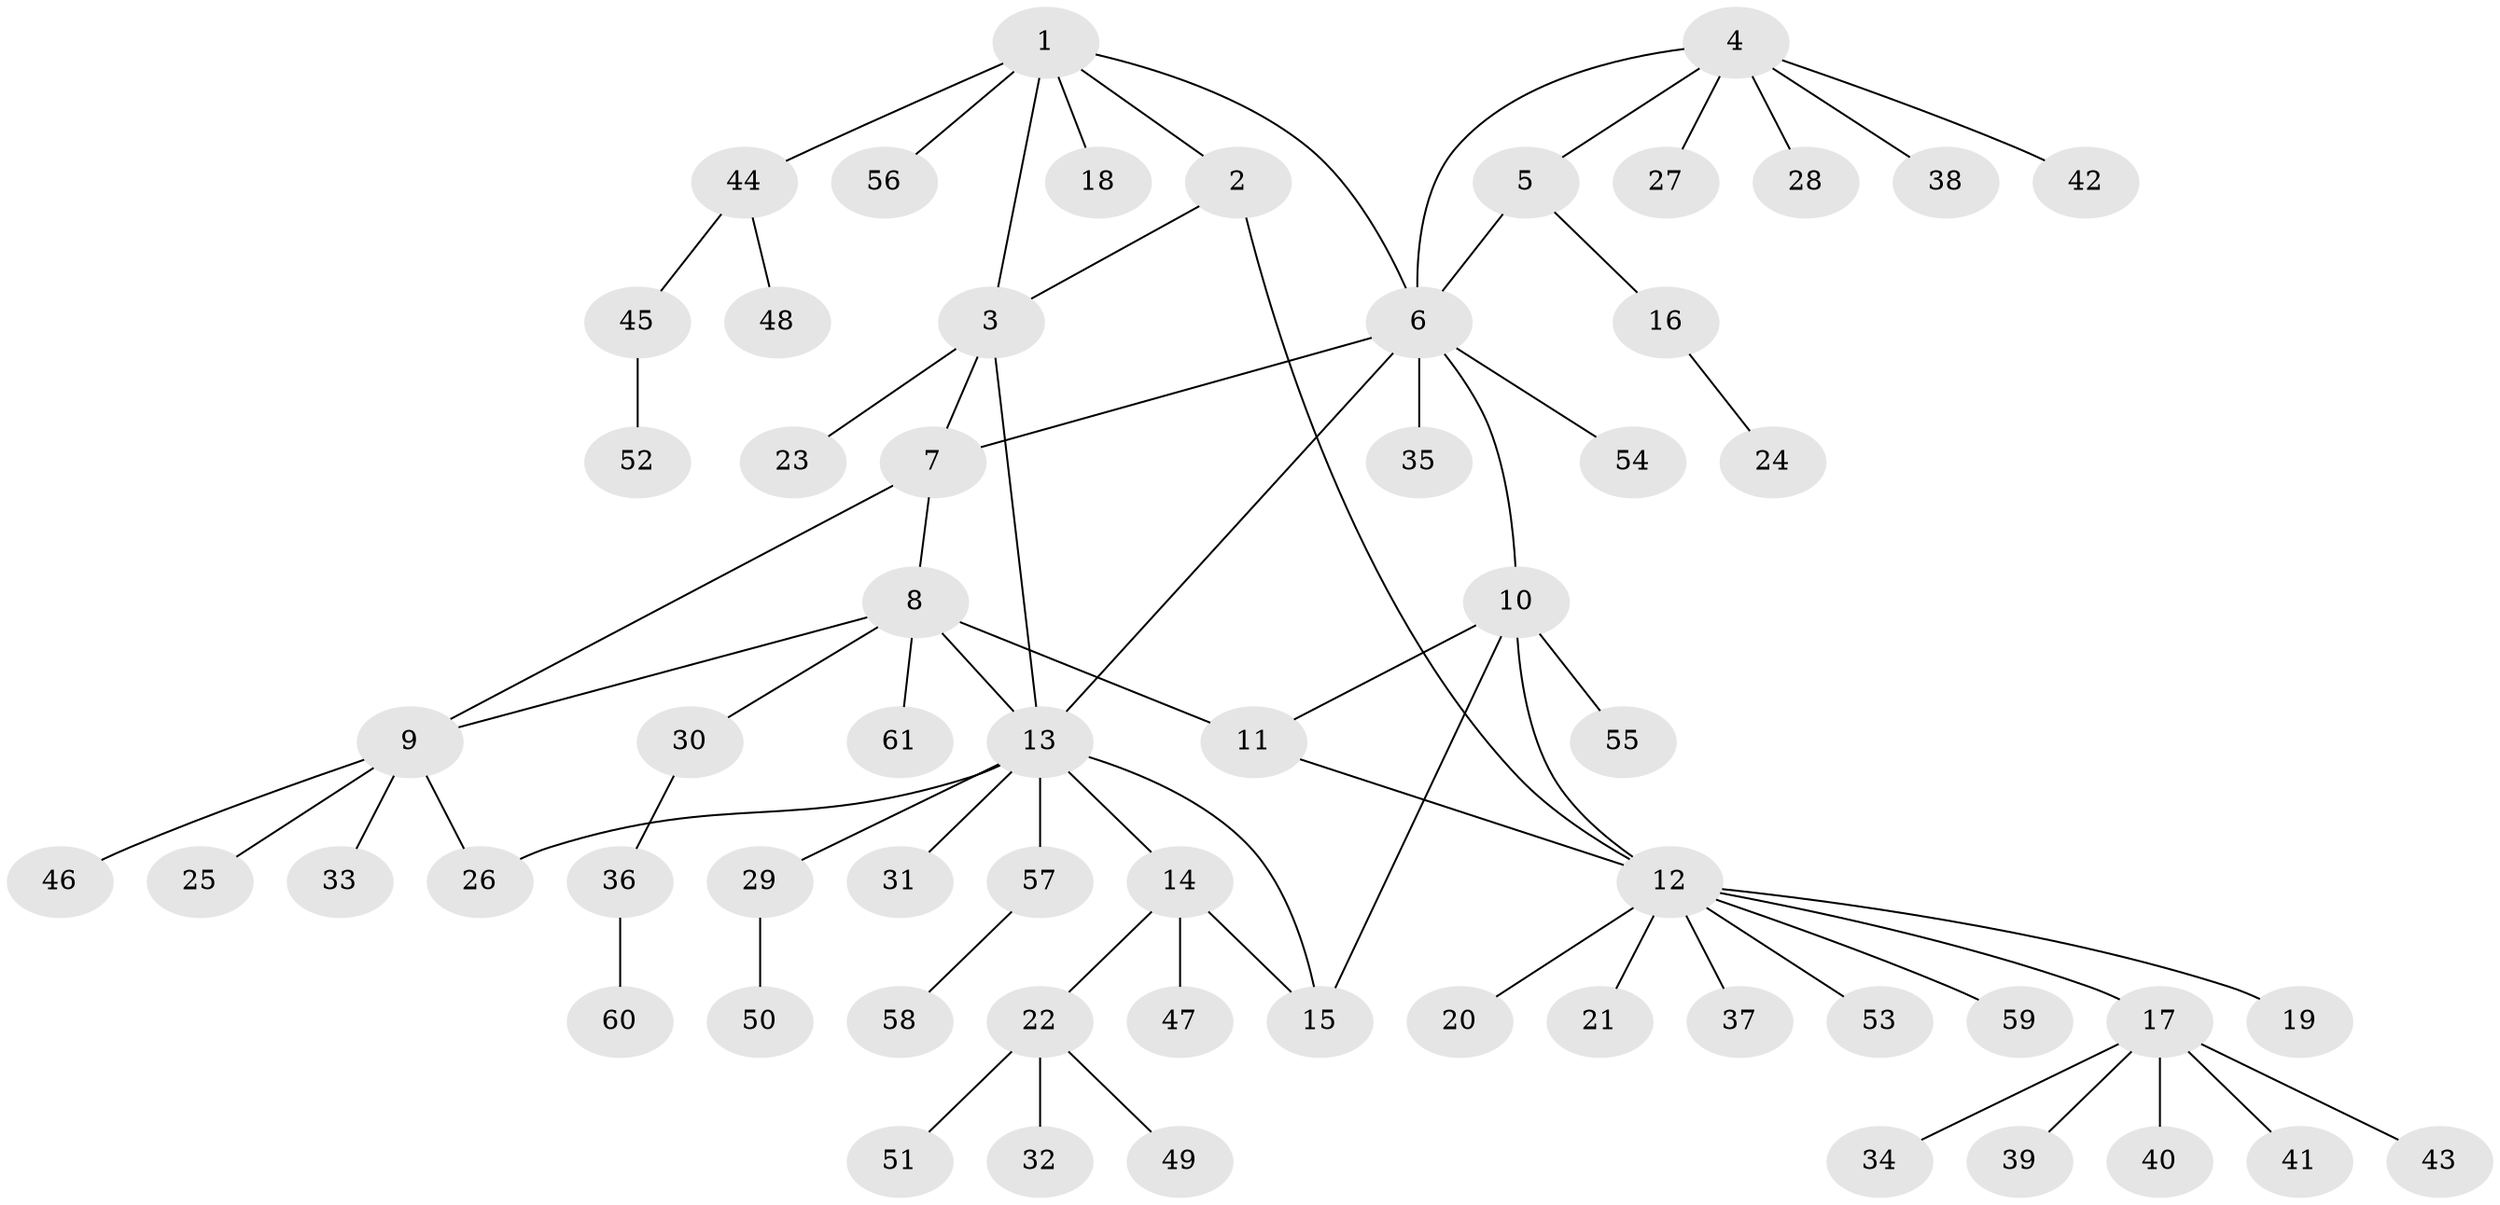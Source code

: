 // Generated by graph-tools (version 1.1) at 2025/50/03/09/25 03:50:29]
// undirected, 61 vertices, 72 edges
graph export_dot {
graph [start="1"]
  node [color=gray90,style=filled];
  1;
  2;
  3;
  4;
  5;
  6;
  7;
  8;
  9;
  10;
  11;
  12;
  13;
  14;
  15;
  16;
  17;
  18;
  19;
  20;
  21;
  22;
  23;
  24;
  25;
  26;
  27;
  28;
  29;
  30;
  31;
  32;
  33;
  34;
  35;
  36;
  37;
  38;
  39;
  40;
  41;
  42;
  43;
  44;
  45;
  46;
  47;
  48;
  49;
  50;
  51;
  52;
  53;
  54;
  55;
  56;
  57;
  58;
  59;
  60;
  61;
  1 -- 2;
  1 -- 3;
  1 -- 6;
  1 -- 18;
  1 -- 44;
  1 -- 56;
  2 -- 3;
  2 -- 12;
  3 -- 7;
  3 -- 13;
  3 -- 23;
  4 -- 5;
  4 -- 6;
  4 -- 27;
  4 -- 28;
  4 -- 38;
  4 -- 42;
  5 -- 6;
  5 -- 16;
  6 -- 7;
  6 -- 10;
  6 -- 13;
  6 -- 35;
  6 -- 54;
  7 -- 8;
  7 -- 9;
  8 -- 9;
  8 -- 11;
  8 -- 13;
  8 -- 30;
  8 -- 61;
  9 -- 25;
  9 -- 26;
  9 -- 33;
  9 -- 46;
  10 -- 11;
  10 -- 12;
  10 -- 15;
  10 -- 55;
  11 -- 12;
  12 -- 17;
  12 -- 19;
  12 -- 20;
  12 -- 21;
  12 -- 37;
  12 -- 53;
  12 -- 59;
  13 -- 14;
  13 -- 15;
  13 -- 26;
  13 -- 29;
  13 -- 31;
  13 -- 57;
  14 -- 15;
  14 -- 22;
  14 -- 47;
  16 -- 24;
  17 -- 34;
  17 -- 39;
  17 -- 40;
  17 -- 41;
  17 -- 43;
  22 -- 32;
  22 -- 49;
  22 -- 51;
  29 -- 50;
  30 -- 36;
  36 -- 60;
  44 -- 45;
  44 -- 48;
  45 -- 52;
  57 -- 58;
}
